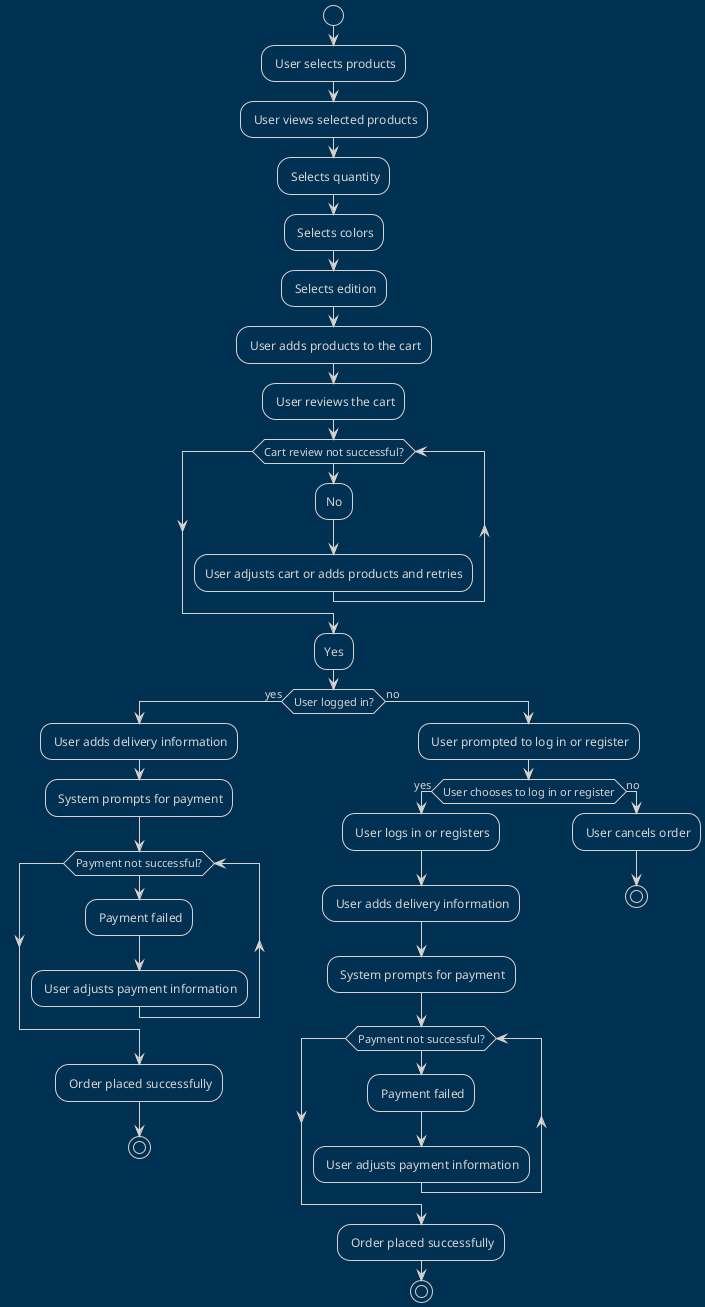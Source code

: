 @startuml cart checkout

!theme blueprint

start
: User selects products;
: User views selected products;

  : Selects quantity;
  : Selects colors;
  : Selects edition;

  
: User adds products to the cart;
: User reviews the cart;

while (Cart review not successful?)
  :No;
  :User adjusts cart or adds products and retries;
endwhile
:Yes;

if (User logged in?) then (yes)
  : User adds delivery information;
  : System prompts for payment;

  while (Payment not successful?)
    : Payment failed;
    : User adjusts payment information;
  endwhile

  : Order placed successfully;
  stop

else (no)
  : User prompted to log in or register;

  if (User chooses to log in or register) then (yes)
    : User logs in or registers;
    : User adds delivery information;
    : System prompts for payment;

    while (Payment not successful?)
      : Payment failed;
      : User adjusts payment information;
    endwhile

    : Order placed successfully;
    stop

  else (no)
    : User cancels order;
    stop
  endif
endif

@enduml
